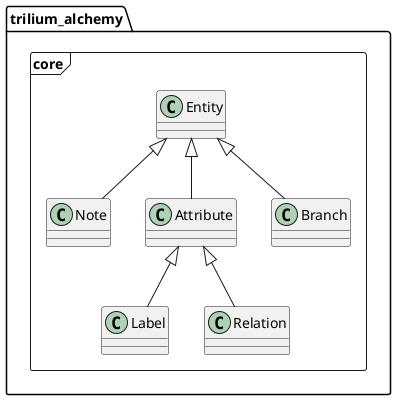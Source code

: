 @startuml

package trilium_alchemy.core <<Frame>> {
  class Entity {
  }

  class Note {
  }

  class Attribute {
  }

  class Label {
  }

  class Relation {
  }

  class Branch {
  }

  Entity <|-- Note
  Entity <|-- Attribute
  Entity <|-- Branch
  Attribute <|-- Label
  Attribute <|-- Relation
}